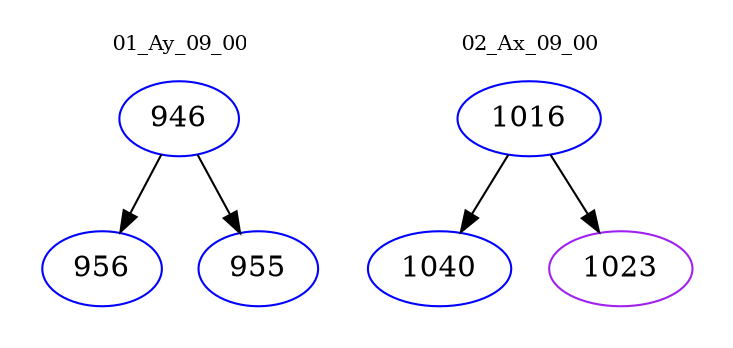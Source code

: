 digraph{
subgraph cluster_0 {
color = white
label = "01_Ay_09_00";
fontsize=10;
T0_946 [label="946", color="blue"]
T0_946 -> T0_956 [color="black"]
T0_956 [label="956", color="blue"]
T0_946 -> T0_955 [color="black"]
T0_955 [label="955", color="blue"]
}
subgraph cluster_1 {
color = white
label = "02_Ax_09_00";
fontsize=10;
T1_1016 [label="1016", color="blue"]
T1_1016 -> T1_1040 [color="black"]
T1_1040 [label="1040", color="blue"]
T1_1016 -> T1_1023 [color="black"]
T1_1023 [label="1023", color="purple"]
}
}
